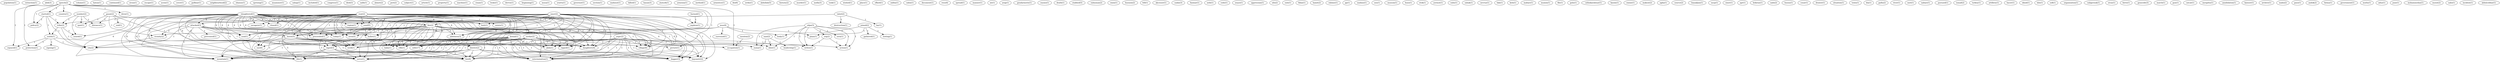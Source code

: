 digraph G {
  population [ label="population(1)" ];
  extinction [ label="extinction(1)" ];
  abdi [ label="abdi(3)" ];
  number [ label="number(2)" ];
  tribe [ label="tribe(2)" ];
  distance [ label="distance(1)" ];
  spot [ label="spot(1)" ];
  seized [ label="seized(1)" ];
  volume [ label="volume(1)" ];
  hatun [ label="hatun(1)" ];
  continued [ label="continued(1)" ];
  speech [ label="speech(2)" ];
  country [ label="country(1)" ];
  started [ label="started(1)" ];
  policy [ label="policy(2)" ];
  drew [ label="drew(1)" ];
  picture [ label="picture(1)" ];
  enjoyed [ label="enjoyed(1)" ];
  protection [ label="protection(1)" ];
  district [ label="district(2)" ];
  occupation [ label="occupation(1)" ];
  sivno [ label="sivno(1)" ];
  escape [ label="escape(1)" ];
  acem [ label="acem(1)" ];
  cover [ label="cover(1)" ];
  gulfizar [ label="gulfizar(1)" ];
  neighbourhood [ label="neighbourhood(2)" ];
  ohanus [ label="ohanus(1)" ];
  uprising [ label="uprising(1)" ];
  muammer [ label="muammer(1)" ];
  sahap [ label="sahap(1)" ];
  included [ label="included(1)" ];
  congress [ label="congress(1)" ];
  died [ label="died(3)" ];
  sdpa [ label="sdpa(1)" ];
  sera [ label="sera(1)" ];
  zuma [ label="zuma(1)" ];
  idiot [ label="idiot(1)" ];
  org [ label="org(2)" ];
  action [ label="action(1)" ];
  writes [ label="writes(1)" ];
  esat [ label="esat(2)" ];
  exists [ label="exists(1)" ];
  closed [ label="closed(1)" ];
  attacked [ label="attacked(3)" ];
  savagery [ label="savagery(1)" ];
  soul [ label="soul(1)" ];
  son [ label="son(45)" ];
  butt [ label="butt(1)" ];
  fire [ label="fire(2)" ];
  bullet [ label="bullet(1)" ];
  proceeded [ label="proceeded(1)" ];
  today [ label="today(1)" ];
  oven [ label="oven(5)" ];
  burnt [ label="burnt(5)" ];
  abdomen [ label="abdomen(3)" ];
  eye [ label="eye(6)" ];
  wife [ label="wife(17)" ];
  abdo [ label="abdo(1)" ];
  rifle [ label="rifle(1)" ];
  baby [ label="baby(1)" ];
  ripped [ label="ripped(1)" ];
  daughter [ label="daughter(24)" ];
  work [ label="work(1)" ];
  raped [ label="raped(3)" ];
  village [ label="village(6)" ];
  dagger [ label="dagger(3)" ];
  mountain [ label="mountain(1)" ];
  bayonet [ label="bayonet(22)" ];
  list [ label="list(8)" ];
  serve [ label="serve(1)" ];
  extermination [ label="extermination(1)" ];
  life [ label="life(1)" ];
  salih [ label="salih(1)" ];
  ahmet [ label="ahmet(2)" ];
  peri [ label="peri(2)" ];
  subject [ label="subject(1)" ];
  article [ label="article(1)" ];
  property [ label="property(1)" ];
  machine [ label="machine(1)" ];
  cinan [ label="cinan(1)" ];
  lesko [ label="lesko(1)" ];
  dervis [ label="dervis(1)" ];
  beginning [ label="beginning(1)" ];
  slaughtered [ label="slaughtered(1)" ];
  burned [ label="burned(1)" ];
  nephew [ label="nephew(1)" ];
  musa [ label="musa(1)" ];
  urartu [ label="urartu(1)" ];
  governor [ label="governor(1)" ];
  section [ label="section(1)" ];
  mahmut [ label="mahmut(1)" ];
  prevented [ label="prevented(1)" ];
  vicinity [ label="vicinity(2)" ];
  city [ label="city(2)" ];
  killed [ label="killed(1)" ];
  hasan [ label="hasan(3)" ];
  south [ label="south(1)" ];
  ataturk [ label="ataturk(1)" ];
  armenia [ label="armenia(1)" ];
  method [ label="method(1)" ];
  armistice [ label="armistice(1)" ];
  omer [ label="omer(2)" ];
  ibo [ label="ibo(6)" ];
  zerko [ label="zerko(1)" ];
  abdullah [ label="abdullah(5)" ];
  history [ label="history(2)" ];
  murder [ label="murder(1)" ];
  guzat [ label="guzat(2)" ];
  end [ label="end(1)" ];
  region [ label="region(1)" ];
  molla [ label="molla(3)" ];
  took [ label="took(1)" ];
  wished [ label="wished(1)" ];
  place [ label="place(1)" ];
  effard [ label="effard(1)" ];
  zaliha [ label="zaliha(1)" ];
  joined [ label="joined(2)" ];
  gathered [ label="gathered(1)" ];
  body [ label="body(1)" ];
  looting [ label="looting(1)" ];
  plain [ label="plain(1)" ];
  signing [ label="signing(1)" ];
  cabin [ label="cabin(1)" ];
  document [ label="document(1)" ];
  reso [ label="reso(4)" ];
  spread [ label="spread(1)" ];
  manner [ label="manner(1)" ];
  mt [ label="mt(1)" ];
  arap [ label="arap(1)" ];
  gendarmerie [ label="gendarmerie(1)" ];
  seymo [ label="seymo(1)" ];
  death [ label="death(1)" ];
  stabbed [ label="stabbed(5)" ];
  suleyman [ label="suleyman(2)" ];
  emin [ label="emin(1)" ];
  nazi [ label="nazi(2)" ];
  leadership [ label="leadership(1)" ];
  huseyin [ label="huseyin(2)" ];
  fell [ label="fell(1)" ];
  akcesser [ label="akcesser(1)" ];
  kemal [ label="kemal(1)" ];
  canko [ label="canko(3)" ];
  faninar [ label="faninar(1)" ];
  nebi [ label="nebi(1)" ];
  cedo [ label="cedo(1)" ];
  seyyo [ label="seyyo(1)" ];
  appressian [ label="appressian(1)" ];
  silo [ label="silo(2)" ];
  sulo [ label="sulo(1)" ];
  fidan [ label="fidan(1)" ];
  hamit [ label="hamit(2)" ];
  rahime [ label="rahime(1)" ];
  pp [ label="pp(1)" ];
  mahmo [ label="mahmo(1)" ];
  mus [ label="mus(4)" ];
  surround [ label="surround(1)" ];
  ozu [ label="ozu(1)" ];
  musson [ label="musson(1)" ];
  huso [ label="huso(1)" ];
  etek [ label="etek(1)" ];
  yermut [ label="yermut(1)" ];
  sulis [ label="sulis(1)" ];
  sahak [ label="sahak(1)" ];
  serdar [ label="serdar(2)" ];
  nevruz [ label="nevruz(1)" ];
  faki [ label="faki(1)" ];
  talori [ label="talori(2)" ];
  destruction [ label="destruction(1)" ];
  lay [ label="lay(1)" ];
  kelo [ label="kelo(1)" ];
  mahiye [ label="mahiye(1)" ];
  mumin [ label="mumin(1)" ];
  file [ label="file(1)" ];
  gulu [ label="gulu(1)" ];
  sebinkarahisar [ label="sebinkarahisar(1)" ];
  kasim [ label="kasim(1)" ];
  emine [ label="emine(1)" ];
  maksut [ label="maksut(2)" ];
  agha [ label="agha(1)" ];
  source [ label="source(2)" ];
  boyadjian [ label="boyadjian(1)" ];
  uucp [ label="uucp(1)" ];
  siner [ label="siner(1)" ];
  apr [ label="apr(1)" ];
  bekiran [ label="bekiran(1)" ];
  sado [ label="sado(2)" ];
  husnu [ label="husnu(1)" ];
  cosar [ label="cosar(1)" ];
  drawer [ label="drawer(1)" ];
  situation [ label="situation(1)" ];
  town [ label="town(1)" ];
  hla [ label="hla(1)" ];
  argic [ label="argic(2)" ];
  gullu [ label="gullu(2)" ];
  river [ label="river(1)" ];
  miri [ label="miri(1)" ];
  nahiye [ label="nahiye(1)" ];
  pursued [ label="pursued(1)" ];
  ismail [ label="ismail(2)" ];
  turkey [ label="turkey(1)" ];
  artillery [ label="artillery(1)" ];
  hacer [ label="hacer(1)" ];
  moslem [ label="moslem(2)" ];
  ekind [ label="ekind(1)" ];
  hilo [ label="hilo(1)" ];
  sofi [ label="sofi(1)" ];
  organization [ label="organization(1)" ];
  ealigernuk [ label="ealigernuk(1)" ];
  sivas [ label="sivas(1)" ];
  birro [ label="birro(1)" ];
  sdpa [ label="sdpa(3)" ];
  genocide [ label="genocide(3)" ];
  march [ label="march(1)" ];
  gun [ label="gun(1)" ];
  catcat [ label="catcat(1)" ];
  mergehu [ label="mergehu(1)" ];
  annihilation [ label="annihilation(1)" ];
  kaisser [ label="kaisser(1)" ];
  archive [ label="archive(1)" ];
  maho [ label="maho(2)" ];
  paso [ label="paso(1)" ];
  andok [ label="andok(2)" ];
  fatma [ label="fatma(1)" ];
  government [ label="government(1)" ];
  mutlu [ label="mutlu(1)" ];
  aduz [ label="aduz(1)" ];
  june [ label="june(1)" ];
  mohammedan [ label="mohammedan(1)" ];
  murat [ label="murat(2)" ];
  sabo [ label="sabo(1)" ];
  incident [ label="incident(1)" ];
  abdulcebbar [ label="abdulcebbar(1)" ];
  number -> tribe [ label="1" ];
  number -> distance [ label="1" ];
  number -> spot [ label="1" ];
  number -> seized [ label="1" ];
  speech -> country [ label="1" ];
  speech -> started [ label="1" ];
  speech -> policy [ label="1" ];
  speech -> drew [ label="1" ];
  speech -> picture [ label="1" ];
  speech -> enjoyed [ label="1" ];
  speech -> protection [ label="1" ];
  speech -> district [ label="1" ];
  speech -> occupation [ label="1" ];
  sdpa -> sera [ label="1" ];
  sdpa -> zuma [ label="1" ];
  sdpa -> idiot [ label="1" ];
  sdpa -> org [ label="2" ];
  sdpa -> action [ label="1" ];
  sdpa -> writes [ label="1" ];
  esat -> exists [ label="1" ];
  esat -> closed [ label="1" ];
  esat -> attacked [ label="1" ];
  esat -> savagery [ label="1" ];
  esat -> soul [ label="1" ];
  esat -> son [ label="1" ];
  esat -> butt [ label="1" ];
  esat -> fire [ label="1" ];
  esat -> bullet [ label="1" ];
  esat -> proceeded [ label="1" ];
  esat -> today [ label="1" ];
  esat -> oven [ label="1" ];
  esat -> burnt [ label="1" ];
  esat -> abdomen [ label="1" ];
  esat -> eye [ label="1" ];
  esat -> wife [ label="1" ];
  esat -> abdo [ label="1" ];
  esat -> rifle [ label="1" ];
  esat -> baby [ label="1" ];
  esat -> ripped [ label="1" ];
  esat -> daughter [ label="1" ];
  esat -> work [ label="1" ];
  esat -> raped [ label="1" ];
  esat -> village [ label="1" ];
  esat -> dagger [ label="1" ];
  esat -> mountain [ label="1" ];
  esat -> bayonet [ label="1" ];
  esat -> list [ label="1" ];
  esat -> serve [ label="1" ];
  esat -> extermination [ label="1" ];
  esat -> life [ label="1" ];
  slaughtered -> closed [ label="6" ];
  slaughtered -> attacked [ label="6" ];
  slaughtered -> savagery [ label="6" ];
  slaughtered -> soul [ label="6" ];
  slaughtered -> son [ label="6" ];
  slaughtered -> butt [ label="6" ];
  slaughtered -> fire [ label="6" ];
  slaughtered -> tribe [ label="1" ];
  slaughtered -> bullet [ label="6" ];
  slaughtered -> proceeded [ label="6" ];
  slaughtered -> today [ label="6" ];
  slaughtered -> oven [ label="6" ];
  slaughtered -> burnt [ label="6" ];
  slaughtered -> abdomen [ label="6" ];
  slaughtered -> eye [ label="6" ];
  slaughtered -> wife [ label="6" ];
  slaughtered -> abdo [ label="6" ];
  slaughtered -> rifle [ label="6" ];
  slaughtered -> baby [ label="6" ];
  slaughtered -> ripped [ label="6" ];
  slaughtered -> daughter [ label="6" ];
  slaughtered -> seized [ label="1" ];
  slaughtered -> work [ label="6" ];
  slaughtered -> raped [ label="6" ];
  slaughtered -> village [ label="6" ];
  slaughtered -> dagger [ label="6" ];
  slaughtered -> mountain [ label="6" ];
  slaughtered -> bayonet [ label="6" ];
  slaughtered -> list [ label="6" ];
  slaughtered -> serve [ label="6" ];
  slaughtered -> extermination [ label="6" ];
  slaughtered -> life [ label="6" ];
  burned -> nephew [ label="1" ];
  attacked -> soul [ label="1" ];
  attacked -> proceeded [ label="1" ];
  attacked -> today [ label="1" ];
  attacked -> prevented [ label="1" ];
  attacked -> vicinity [ label="2" ];
  attacked -> work [ label="1" ];
  attacked -> mountain [ label="1" ];
  attacked -> city [ label="1" ];
  attacked -> serve [ label="1" ];
  attacked -> extermination [ label="1" ];
  started -> tribe [ label="1" ];
  started -> south [ label="1" ];
  started -> policy [ label="1" ];
  started -> city [ label="1" ];
  omer -> soul [ label="1" ];
  omer -> son [ label="1" ];
  omer -> butt [ label="1" ];
  omer -> fire [ label="1" ];
  omer -> bullet [ label="1" ];
  omer -> proceeded [ label="1" ];
  omer -> today [ label="1" ];
  omer -> oven [ label="1" ];
  omer -> burnt [ label="1" ];
  omer -> abdomen [ label="1" ];
  omer -> eye [ label="1" ];
  omer -> wife [ label="1" ];
  omer -> abdo [ label="1" ];
  omer -> rifle [ label="1" ];
  omer -> baby [ label="1" ];
  omer -> ripped [ label="1" ];
  omer -> nephew [ label="1" ];
  omer -> daughter [ label="1" ];
  omer -> work [ label="1" ];
  omer -> raped [ label="1" ];
  omer -> village [ label="1" ];
  omer -> dagger [ label="1" ];
  omer -> mountain [ label="1" ];
  omer -> bayonet [ label="1" ];
  omer -> list [ label="1" ];
  omer -> serve [ label="1" ];
  omer -> extermination [ label="1" ];
  omer -> life [ label="1" ];
  guzat -> end [ label="1" ];
  guzat -> vicinity [ label="1" ];
  guzat -> region [ label="1" ];
  guzat -> distance [ label="1" ];
  guzat -> spot [ label="1" ];
  guzat -> raped [ label="1" ];
  fire -> bullet [ label="1" ];
  fire -> proceeded [ label="1" ];
  fire -> today [ label="1" ];
  fire -> oven [ label="1" ];
  fire -> burnt [ label="1" ];
  fire -> abdomen [ label="1" ];
  fire -> wife [ label="1" ];
  fire -> abdo [ label="1" ];
  fire -> rifle [ label="1" ];
  fire -> baby [ label="1" ];
  fire -> daughter [ label="1" ];
  fire -> work [ label="1" ];
  fire -> raped [ label="1" ];
  fire -> village [ label="1" ];
  fire -> dagger [ label="1" ];
  fire -> mountain [ label="1" ];
  fire -> list [ label="1" ];
  fire -> serve [ label="1" ];
  fire -> extermination [ label="1" ];
  fire -> life [ label="1" ];
  tribe -> south [ label="1" ];
  tribe -> seized [ label="1" ];
  tribe -> city [ label="1" ];
  joined -> gathered [ label="1" ];
  joined -> body [ label="1" ];
  joined -> looting [ label="1" ];
  joined -> plain [ label="1" ];
  south -> signing [ label="1" ];
  south -> enjoyed [ label="1" ];
  south -> protection [ label="1" ];
  south -> district [ label="1" ];
  south -> city [ label="1" ];
  burnt -> rifle [ label="5" ];
  burnt -> work [ label="5" ];
  burnt -> raped [ label="5" ];
  burnt -> mountain [ label="5" ];
  burnt -> list [ label="5" ];
  burnt -> serve [ label="5" ];
  burnt -> extermination [ label="5" ];
  burnt -> life [ label="5" ];
  nazi -> zuma [ label="1" ];
  nazi -> leadership [ label="1" ];
  nazi -> idiot [ label="1" ];
  kemal -> eye [ label="1" ];
  kemal -> picture [ label="1" ];
  kemal -> wife [ label="1" ];
  kemal -> abdo [ label="1" ];
  kemal -> rifle [ label="1" ];
  kemal -> baby [ label="1" ];
  kemal -> ripped [ label="1" ];
  kemal -> daughter [ label="1" ];
  kemal -> work [ label="1" ];
  kemal -> raped [ label="1" ];
  kemal -> village [ label="1" ];
  kemal -> occupation [ label="1" ];
  kemal -> dagger [ label="1" ];
  kemal -> mountain [ label="1" ];
  kemal -> bayonet [ label="1" ];
  kemal -> list [ label="1" ];
  kemal -> serve [ label="1" ];
  kemal -> extermination [ label="1" ];
  kemal -> life [ label="1" ];
  mus -> body [ label="1" ];
  mus -> vicinity [ label="2" ];
  mus -> plain [ label="1" ];
  mus -> surround [ label="1" ];
  mus -> city [ label="2" ];
  serdar -> wife [ label="1" ];
  serdar -> abdo [ label="1" ];
  serdar -> rifle [ label="1" ];
  serdar -> zuma [ label="1" ];
  serdar -> baby [ label="1" ];
  serdar -> idiot [ label="1" ];
  serdar -> ripped [ label="1" ];
  serdar -> daughter [ label="1" ];
  serdar -> work [ label="1" ];
  serdar -> raped [ label="1" ];
  serdar -> village [ label="1" ];
  serdar -> dagger [ label="1" ];
  serdar -> mountain [ label="1" ];
  serdar -> bayonet [ label="1" ];
  serdar -> list [ label="1" ];
  serdar -> serve [ label="1" ];
  serdar -> extermination [ label="1" ];
  serdar -> life [ label="1" ];
  talori -> region [ label="1" ];
  talori -> destruction [ label="1" ];
  talori -> lay [ label="1" ];
  vicinity -> city [ label="1" ];
  argic -> daughter [ label="1" ];
  argic -> work [ label="1" ];
  argic -> raped [ label="1" ];
  argic -> village [ label="1" ];
  argic -> dagger [ label="1" ];
  argic -> mountain [ label="1" ];
  argic -> bayonet [ label="1" ];
  argic -> action [ label="1" ];
  argic -> writes [ label="1" ];
  argic -> list [ label="1" ];
  argic -> serve [ label="1" ];
  argic -> extermination [ label="1" ];
  argic -> life [ label="1" ];
  org -> action [ label="1" ];
  org -> writes [ label="1" ];
  moslem -> occupation [ label="1" ];
  raped -> mountain [ label="2" ];
  raped -> list [ label="2" ];
  raped -> serve [ label="2" ];
  raped -> extermination [ label="2" ];
  raped -> life [ label="2" ];
  sdpa -> action [ label="1" ];
  sdpa -> writes [ label="1" ];
  district -> dagger [ label="1" ];
  district -> mountain [ label="1" ];
  district -> bayonet [ label="1" ];
  district -> list [ label="1" ];
  district -> serve [ label="1" ];
  district -> extermination [ label="1" ];
  district -> life [ label="1" ];
}
